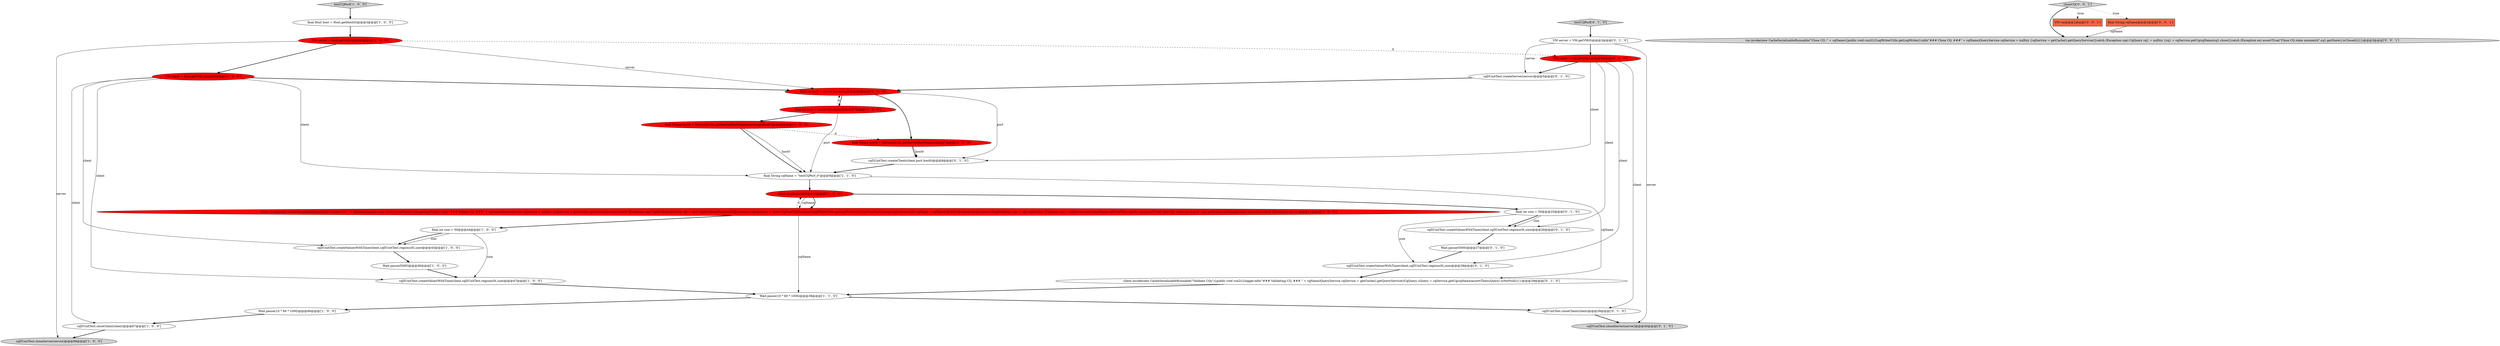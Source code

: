 digraph {
25 [style = filled, label = "cqDUnitTest.closeServer(server)@@@40@@@['0', '1', '0']", fillcolor = lightgray, shape = ellipse image = "AAA0AAABBB2BBB"];
12 [style = filled, label = "final String host0 = NetworkUtils.getServerHostName(server.getHost())@@@8@@@['1', '0', '0']", fillcolor = red, shape = ellipse image = "AAA1AAABBB1BBB"];
23 [style = filled, label = "VM client = VM.getVM(1)@@@4@@@['0', '1', '0']", fillcolor = red, shape = ellipse image = "AAA1AAABBB2BBB"];
20 [style = filled, label = "client.invoke(new CacheSerializableRunnable(\"Validate CQs\"){public void run2(){logger.info(\"### Validating CQ. ### \" + cqName)QueryService cqService = getCache().getQueryService()CqQuery cQuery = cqService.getCq(cqName)assertThat(cQuery).isNotNull()}})@@@29@@@['0', '1', '0']", fillcolor = white, shape = ellipse image = "AAA0AAABBB2BBB"];
24 [style = filled, label = "cqDUnitTest.createClient(client,port,host0)@@@8@@@['0', '1', '0']", fillcolor = white, shape = ellipse image = "AAA0AAABBB2BBB"];
19 [style = filled, label = "VM server = VM.getVM(0)@@@3@@@['0', '1', '0']", fillcolor = white, shape = ellipse image = "AAA0AAABBB2BBB"];
16 [style = filled, label = "Wait.pause(10 * 60 * 1000)@@@66@@@['1', '0', '0']", fillcolor = white, shape = ellipse image = "AAA0AAABBB1BBB"];
9 [style = filled, label = "final int size = 50@@@44@@@['1', '0', '0']", fillcolor = white, shape = ellipse image = "AAA0AAABBB1BBB"];
17 [style = filled, label = "testCQPerf['1', '0', '0']", fillcolor = lightgray, shape = diamond image = "AAA0AAABBB1BBB"];
6 [style = filled, label = "Wait.pause(10 * 60 * 1000)@@@38@@@['1', '1', '0']", fillcolor = white, shape = ellipse image = "AAA0AAABBB1BBB"];
11 [style = filled, label = "VM client = host.getVM(1)@@@5@@@['1', '0', '0']", fillcolor = red, shape = ellipse image = "AAA1AAABBB1BBB"];
3 [style = filled, label = "cqDUnitTest.closeServer(server)@@@68@@@['1', '0', '0']", fillcolor = lightgray, shape = ellipse image = "AAA0AAABBB1BBB"];
34 [style = filled, label = "vm.invoke(new CacheSerializableRunnable(\"Close CQ :\" + cqName){public void run2(){LogWriterUtils.getLogWriter().info(\"### Close CQ. ###\" + cqName)QueryService cqService = nulltry {cqService = getCache().getQueryService()}catch (Exception cqe) CqQuery cq1 = nulltry {cq1 = cqService.getCq(cqName)cq1.close()}catch (Exception ex) assertTrue(\"Close CQ state mismatch\",cq1.getState().isClosed())}})@@@3@@@['0', '0', '1']", fillcolor = lightgray, shape = ellipse image = "AAA0AAABBB3BBB"];
2 [style = filled, label = "Wait.pause(5000)@@@46@@@['1', '0', '0']", fillcolor = white, shape = ellipse image = "AAA0AAABBB1BBB"];
5 [style = filled, label = "final Host host = Host.getHost(0)@@@3@@@['1', '0', '0']", fillcolor = white, shape = ellipse image = "AAA0AAABBB1BBB"];
15 [style = filled, label = "VM server = host.getVM(0)@@@4@@@['1', '0', '0']", fillcolor = red, shape = ellipse image = "AAA1AAABBB1BBB"];
21 [style = filled, label = "final int size = 50@@@25@@@['0', '1', '0']", fillcolor = white, shape = ellipse image = "AAA0AAABBB2BBB"];
22 [style = filled, label = "cqDUnitTest.createValuesWithTime(client,cqDUnitTest.regions(0(,size)@@@26@@@['0', '1', '0']", fillcolor = white, shape = ellipse image = "AAA0AAABBB2BBB"];
28 [style = filled, label = "Wait.pause(5000)@@@27@@@['0', '1', '0']", fillcolor = white, shape = ellipse image = "AAA0AAABBB2BBB"];
14 [style = filled, label = "cqDUnitTest.closeClient(client)@@@67@@@['1', '0', '0']", fillcolor = white, shape = ellipse image = "AAA0AAABBB1BBB"];
4 [style = filled, label = "client.invoke(null)@@@10@@@['1', '1', '0']", fillcolor = red, shape = ellipse image = "AAA1AAABBB1BBB"];
26 [style = filled, label = "cqDUnitTest.closeClient(client)@@@39@@@['0', '1', '0']", fillcolor = white, shape = ellipse image = "AAA0AAABBB2BBB"];
29 [style = filled, label = "cqDUnitTest.createServer(server)@@@5@@@['0', '1', '0']", fillcolor = white, shape = ellipse image = "AAA0AAABBB2BBB"];
7 [style = filled, label = "final String cqName = \"testCQPerf_0\"@@@9@@@['1', '1', '0']", fillcolor = white, shape = ellipse image = "AAA0AAABBB1BBB"];
32 [style = filled, label = "closeCQ['0', '0', '1']", fillcolor = lightgray, shape = diamond image = "AAA0AAABBB3BBB"];
18 [style = filled, label = "final String host0 = NetworkUtils.getServerHostName()@@@7@@@['0', '1', '0']", fillcolor = red, shape = ellipse image = "AAA1AAABBB2BBB"];
31 [style = filled, label = "VM vm@@@2@@@['0', '0', '1']", fillcolor = tomato, shape = box image = "AAA0AAABBB3BBB"];
1 [style = filled, label = "client.invoke(new CacheSerializableRunnable(\"Create CQ :\" + cqName){public void run2(){LogWriterUtils.getLogWriter().info(\"### Create CQ. ###\" + cqName)QueryService cqService = nulltry {cqService = getCache().getQueryService()}catch (Exception cqe) CqAttributesFactory cqf = new CqAttributesFactory()CqListener(( cqListeners = {new CqTimeTestListener(LogWriterUtils.getLogWriter())}((CqTimeTestListener)cqListeners(0().cqName = cqNamecqf.initCqListeners(cqListeners)CqAttributes cqa = cqf.create()try {CqQuery cq1 = cqService.newCq(cqName,cqDUnitTest.cqs(0(,cqa)assertTrue(\"newCq() state mismatch\",cq1.getState().isStopped())cq1.execute()}catch (Exception ex) }})@@@11@@@['1', '0', '0']", fillcolor = red, shape = ellipse image = "AAA1AAABBB1BBB"];
0 [style = filled, label = "final int port = server.invoke(null)@@@6@@@['1', '1', '0']", fillcolor = red, shape = ellipse image = "AAA1AAABBB1BBB"];
8 [style = filled, label = "final int port = server.invoke(null)@@@7@@@['1', '0', '0']", fillcolor = red, shape = ellipse image = "AAA1AAABBB1BBB"];
10 [style = filled, label = "cqDUnitTest.createValuesWithTime(client,cqDUnitTest.regions(0(,size)@@@47@@@['1', '0', '0']", fillcolor = white, shape = ellipse image = "AAA0AAABBB1BBB"];
13 [style = filled, label = "cqDUnitTest.createValuesWithTime(client,cqDUnitTest.regions(0(,size)@@@45@@@['1', '0', '0']", fillcolor = white, shape = ellipse image = "AAA0AAABBB1BBB"];
27 [style = filled, label = "testCQPerf['0', '1', '0']", fillcolor = lightgray, shape = diamond image = "AAA0AAABBB2BBB"];
30 [style = filled, label = "cqDUnitTest.createValuesWithTime(client,cqDUnitTest.regions(0(,size)@@@28@@@['0', '1', '0']", fillcolor = white, shape = ellipse image = "AAA0AAABBB2BBB"];
33 [style = filled, label = "final String cqName@@@2@@@['0', '0', '1']", fillcolor = tomato, shape = box image = "AAA0AAABBB3BBB"];
15->3 [style = solid, label="server"];
14->3 [style = bold, label=""];
4->1 [style = solid, label="cqName"];
9->13 [style = solid, label="size"];
17->5 [style = bold, label=""];
18->24 [style = bold, label=""];
15->23 [style = dashed, label="0"];
6->26 [style = bold, label=""];
11->14 [style = solid, label="client"];
1->6 [style = solid, label="cqName"];
28->30 [style = bold, label=""];
11->13 [style = solid, label="client"];
30->20 [style = bold, label=""];
33->34 [style = solid, label="cqName"];
26->25 [style = bold, label=""];
11->7 [style = solid, label="client"];
29->0 [style = bold, label=""];
19->25 [style = solid, label="server"];
4->21 [style = bold, label=""];
18->24 [style = solid, label="host0"];
8->7 [style = solid, label="port"];
5->15 [style = bold, label=""];
1->4 [style = dashed, label="0"];
22->28 [style = bold, label=""];
32->34 [style = bold, label=""];
7->4 [style = bold, label=""];
20->6 [style = bold, label=""];
23->26 [style = solid, label="client"];
2->10 [style = bold, label=""];
8->0 [style = dashed, label="0"];
10->6 [style = bold, label=""];
11->10 [style = solid, label="client"];
12->7 [style = bold, label=""];
12->7 [style = solid, label="host0"];
1->9 [style = bold, label=""];
23->30 [style = solid, label="client"];
32->33 [style = dotted, label="true"];
23->29 [style = bold, label=""];
15->0 [style = solid, label="server"];
21->30 [style = solid, label="size"];
11->0 [style = bold, label=""];
23->22 [style = solid, label="client"];
15->11 [style = bold, label=""];
19->29 [style = solid, label="server"];
21->22 [style = bold, label=""];
6->16 [style = bold, label=""];
19->23 [style = bold, label=""];
0->8 [style = bold, label=""];
23->24 [style = solid, label="client"];
9->13 [style = bold, label=""];
16->14 [style = bold, label=""];
0->18 [style = bold, label=""];
21->22 [style = solid, label="size"];
12->18 [style = dashed, label="0"];
4->1 [style = bold, label=""];
27->19 [style = bold, label=""];
7->20 [style = solid, label="cqName"];
0->24 [style = solid, label="port"];
24->7 [style = bold, label=""];
9->10 [style = solid, label="size"];
8->12 [style = bold, label=""];
32->31 [style = dotted, label="true"];
13->2 [style = bold, label=""];
}
